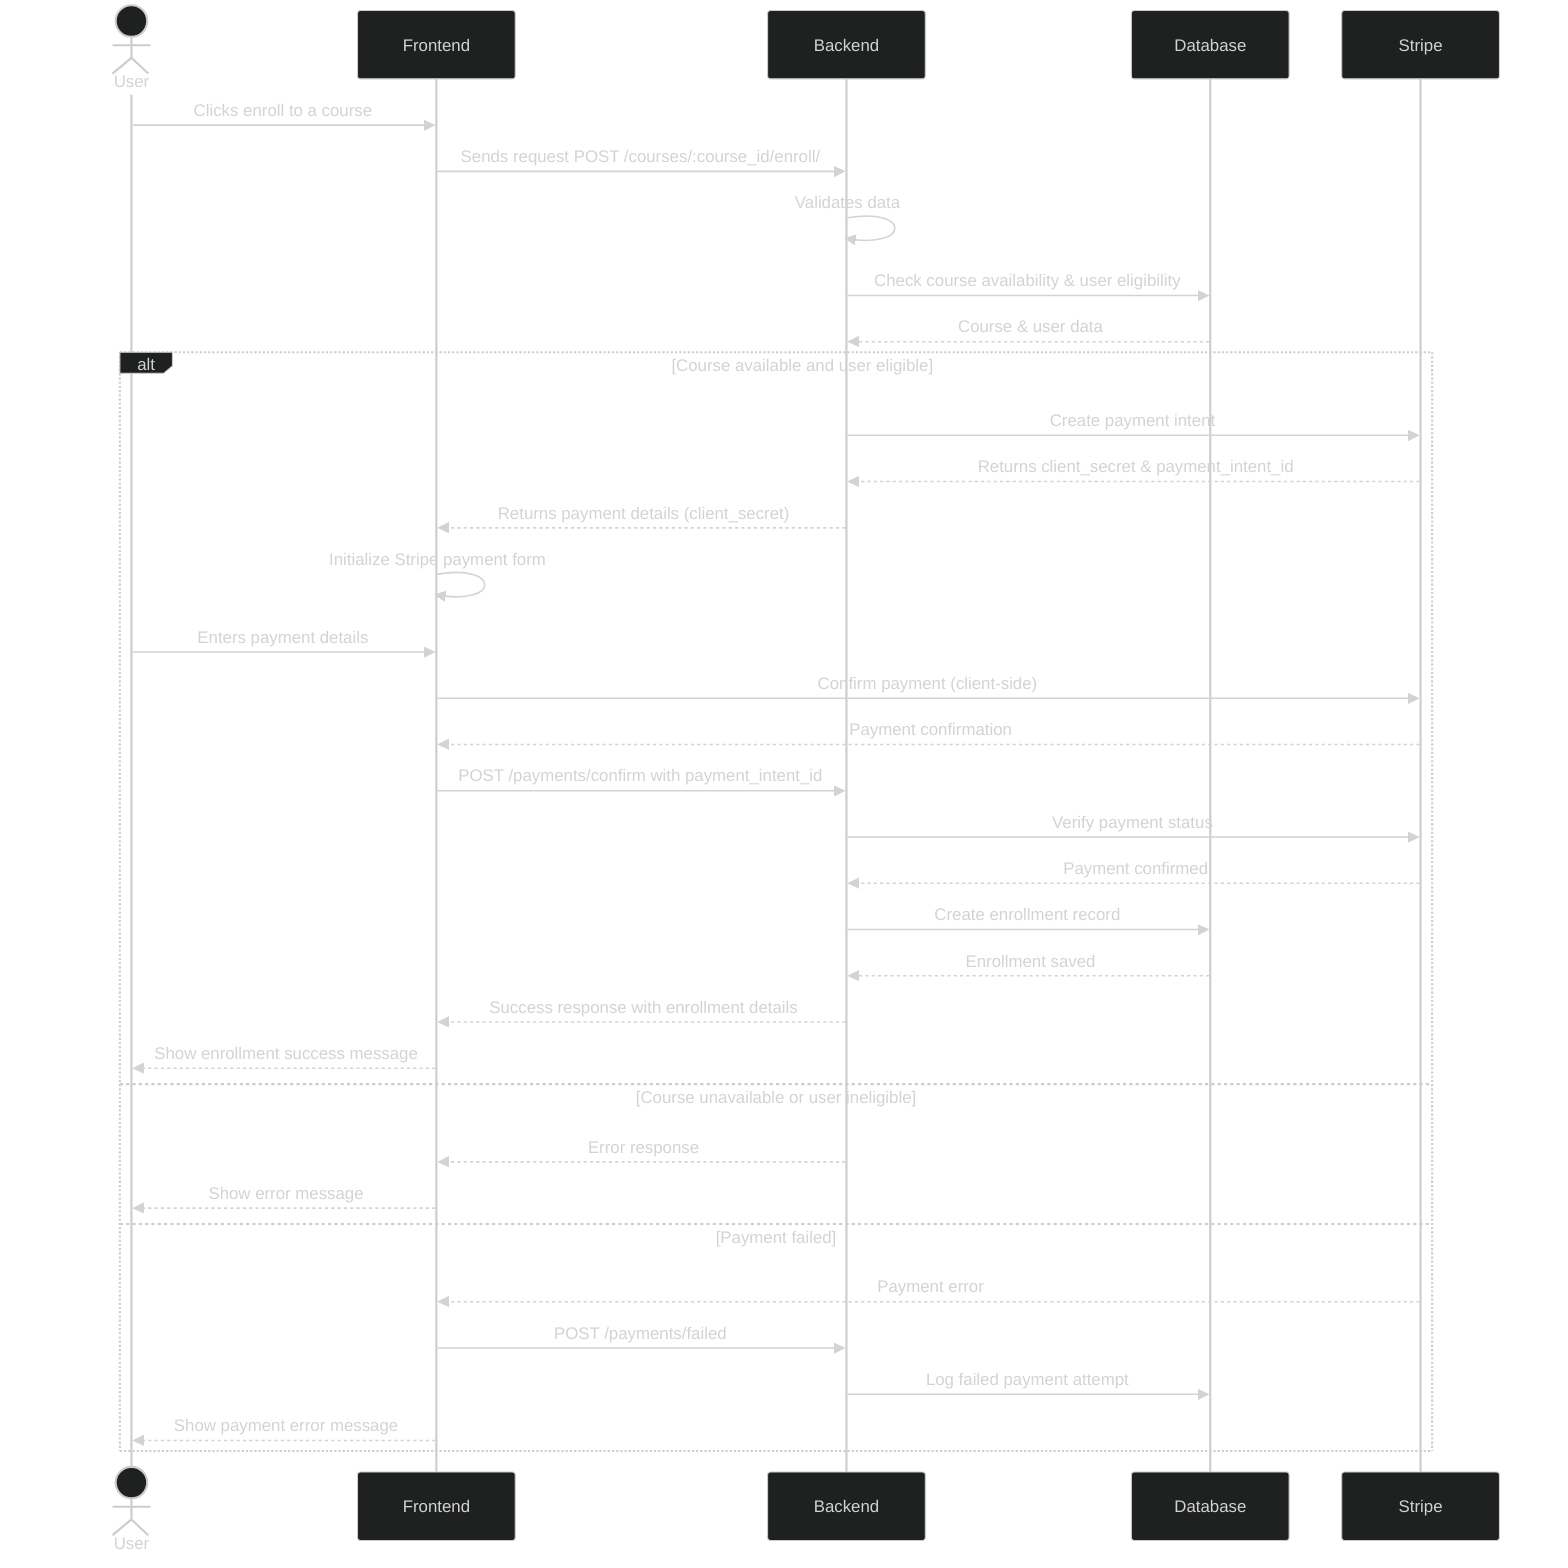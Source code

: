 %%{init: {'theme':'dark'}}%%

sequenceDiagram
    actor User 
    participant FE as Frontend 
    participant BE as Backend
    participant DB as Database 
    participant Stripe 
    
    User ->> FE: Clicks enroll to a course
    FE ->> BE: Sends request POST /courses/:course_id/enroll/
    BE ->> BE: Validates data
    BE ->> DB: Check course availability & user eligibility
    DB -->> BE: Course & user data
    
    alt Course available and user eligible
        BE ->> Stripe: Create payment intent
        Stripe -->> BE: Returns client_secret & payment_intent_id
        BE -->> FE: Returns payment details (client_secret)
        
        FE ->> FE: Initialize Stripe payment form
        User ->> FE: Enters payment details
        FE ->> Stripe: Confirm payment (client-side)
        Stripe -->> FE: Payment confirmation
        
        FE ->> BE: POST /payments/confirm with payment_intent_id
        BE ->> Stripe: Verify payment status
        Stripe -->> BE: Payment confirmed
        
        BE ->> DB: Create enrollment record
        DB -->> BE: Enrollment saved
        
        BE -->> FE: Success response with enrollment details
        FE -->> User: Show enrollment success message
        
    else Course unavailable or user ineligible
        BE -->> FE: Error response
        FE -->> User: Show error message
        
    else Payment failed
        Stripe -->> FE: Payment error
        FE ->> BE: POST /payments/failed
        BE ->> DB: Log failed payment attempt
        FE -->> User: Show payment error message
    end